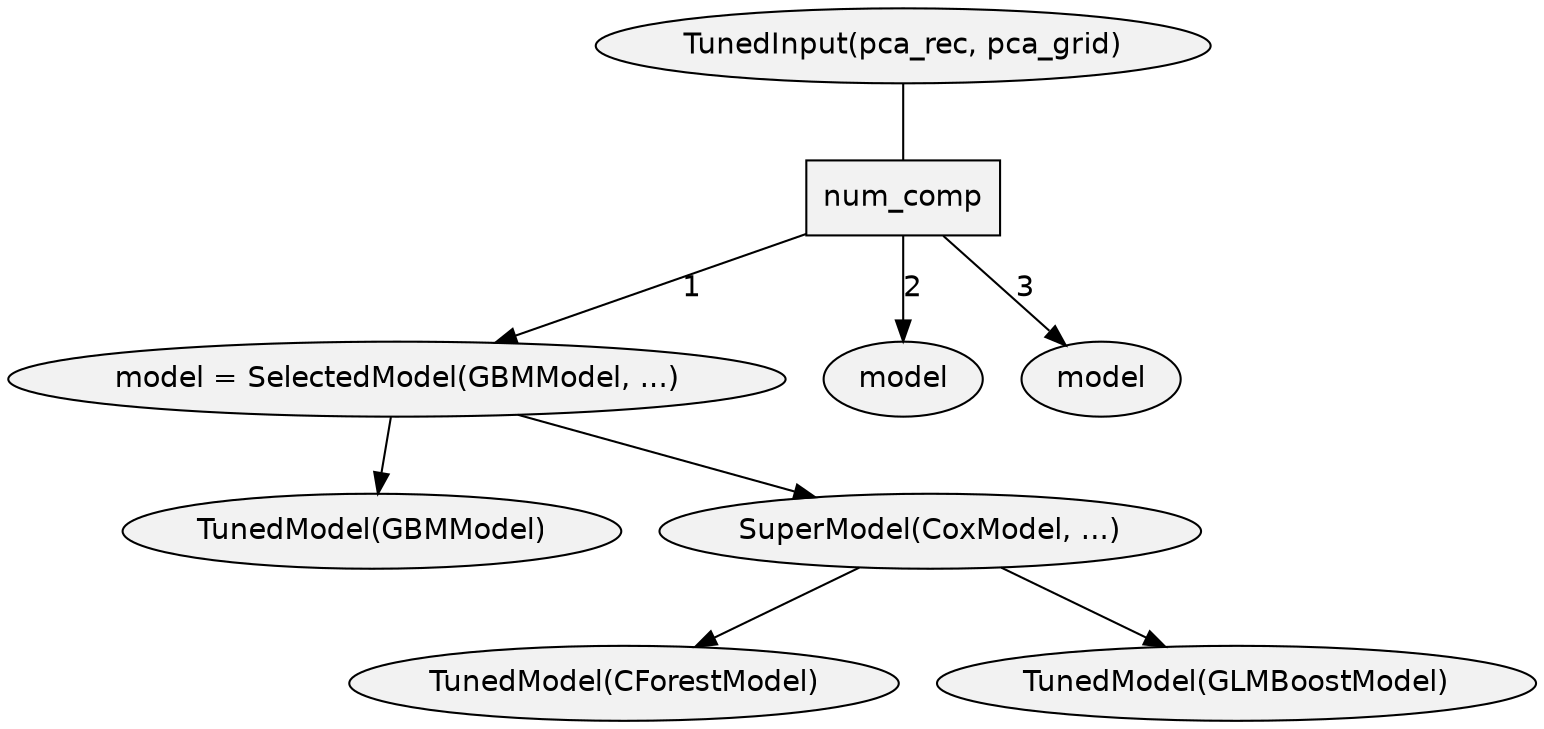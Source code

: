 digraph model {
  edge [fontname = Helvetica]
  
  node [fontname = Helvetica, fillcolor = gray95, style = filled]

  Input [label = "TunedInput(pca_rec, pca_grid)"]
  Grid [label = "num_comp", shape = box]
  Model1a [label = "model = SelectedModel(GBMModel, ...)"]
  Model1b [label = "model"]
  Model1c [label = "model"]
  Model2b [label = "TunedModel(GBMModel)"]
  Model2c [label = "SuperModel(CoxModel, ...)"]
  Model3b [label = "TunedModel(CForestModel)"]
  Model3c [label = "TunedModel(GLMBoostModel)"]

  Input -> Grid [arrowhead = none]
  Grid -> Model1a [label = "1"]
  Grid -> Model1b [label = "2"]
  Grid -> Model1c [label = "3"]
  Model1a -> {Model2b Model2c}
  Model2c -> {Model3b Model3c}
}
